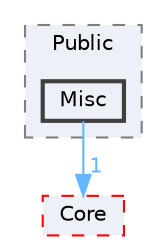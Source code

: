 digraph "Misc"
{
 // INTERACTIVE_SVG=YES
 // LATEX_PDF_SIZE
  bgcolor="transparent";
  edge [fontname=Helvetica,fontsize=10,labelfontname=Helvetica,labelfontsize=10];
  node [fontname=Helvetica,fontsize=10,shape=box,height=0.2,width=0.4];
  compound=true
  subgraph clusterdir_1d06a51bfc871a6a1823440d0d72725c {
    graph [ bgcolor="#edf0f7", pencolor="grey50", label="Public", fontname=Helvetica,fontsize=10 style="filled,dashed", URL="dir_1d06a51bfc871a6a1823440d0d72725c.html",tooltip=""]
  dir_0f0d6722cd9bb0d2a3bfa4a0781f3e0f [label="Misc", fillcolor="#edf0f7", color="grey25", style="filled,bold", URL="dir_0f0d6722cd9bb0d2a3bfa4a0781f3e0f.html",tooltip=""];
  }
  dir_0e6cddcc9caa1238c7f3774224afaa45 [label="Core", fillcolor="#edf0f7", color="red", style="filled,dashed", URL="dir_0e6cddcc9caa1238c7f3774224afaa45.html",tooltip=""];
  dir_0f0d6722cd9bb0d2a3bfa4a0781f3e0f->dir_0e6cddcc9caa1238c7f3774224afaa45 [headlabel="1", labeldistance=1.5 headhref="dir_000651_000266.html" href="dir_000651_000266.html" color="steelblue1" fontcolor="steelblue1"];
}
